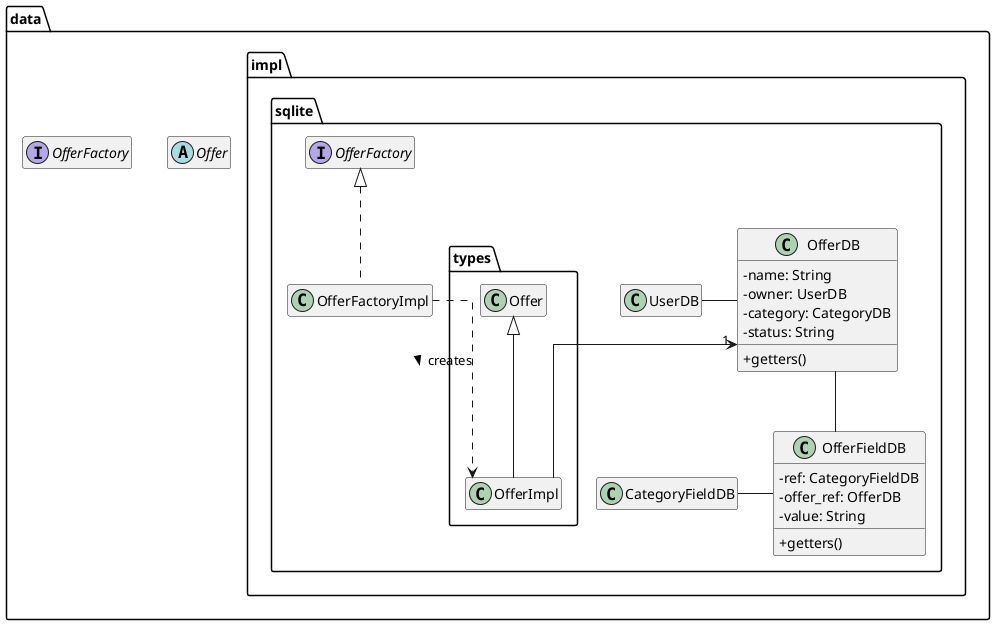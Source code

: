 @startuml

skinparam ClassAttributeIconSize 0
'skinparam groupInheritance 2
skinparam linetype ortho
hide empty members

package data #FFFFFF {
    abstract class Offer

    interface OfferFactory

    package impl.sqlite #FFFFFF {
        
        class OfferDB {
            - name: String
            - owner: UserDB
            - category: CategoryDB
            - status: String
            + getters()
        }

        class OfferFieldDB {
            - ref: CategoryFieldDB
            - offer_ref: OfferDB
            - value: String
            + getters()
        }

        class UserDB {}
        class CategoryFieldDB {}

        class OfferFactoryImpl implements OfferFactory {}

        package types #FFFFFF {
            class OfferImpl extends Offer {}
        }

    }
}

OfferFactoryImpl ..> OfferImpl: creates >

OfferImpl -up-> "1" OfferDB

OfferDB -- OfferFieldDB
OfferFieldDB -left- CategoryFieldDB
OfferDB -left- UserDB

@enduml